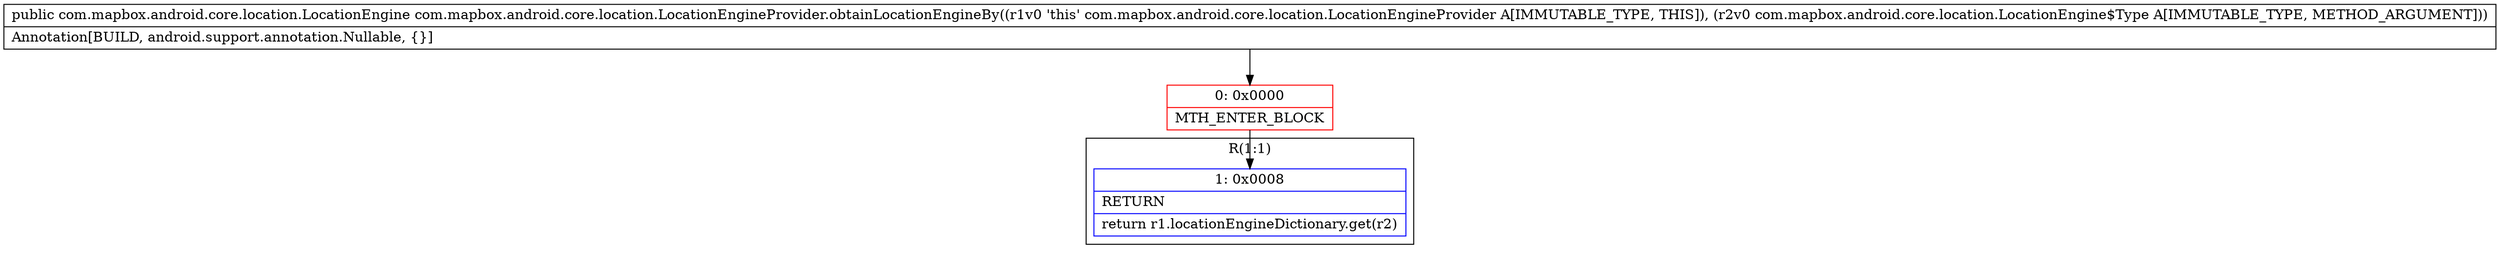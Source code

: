digraph "CFG forcom.mapbox.android.core.location.LocationEngineProvider.obtainLocationEngineBy(Lcom\/mapbox\/android\/core\/location\/LocationEngine$Type;)Lcom\/mapbox\/android\/core\/location\/LocationEngine;" {
subgraph cluster_Region_2003460822 {
label = "R(1:1)";
node [shape=record,color=blue];
Node_1 [shape=record,label="{1\:\ 0x0008|RETURN\l|return r1.locationEngineDictionary.get(r2)\l}"];
}
Node_0 [shape=record,color=red,label="{0\:\ 0x0000|MTH_ENTER_BLOCK\l}"];
MethodNode[shape=record,label="{public com.mapbox.android.core.location.LocationEngine com.mapbox.android.core.location.LocationEngineProvider.obtainLocationEngineBy((r1v0 'this' com.mapbox.android.core.location.LocationEngineProvider A[IMMUTABLE_TYPE, THIS]), (r2v0 com.mapbox.android.core.location.LocationEngine$Type A[IMMUTABLE_TYPE, METHOD_ARGUMENT]))  | Annotation[BUILD, android.support.annotation.Nullable, \{\}]\l}"];
MethodNode -> Node_0;
Node_0 -> Node_1;
}

